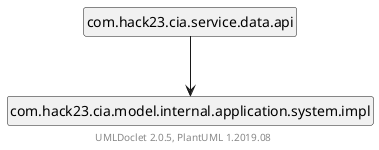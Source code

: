 @startuml
    set namespaceSeparator none
    hide circle
    hide empty fields
    hide empty methods

    com.hack23.cia.service.data.api --> com.hack23.cia.model.internal.application.system.impl

    ' Package links
    class "com.hack23.cia.service.data.api" [[com/hack23/cia/service/data/api/package-summary.html]] {
    }

    center footer UMLDoclet 2.0.5, PlantUML 1.2019.08
@enduml
